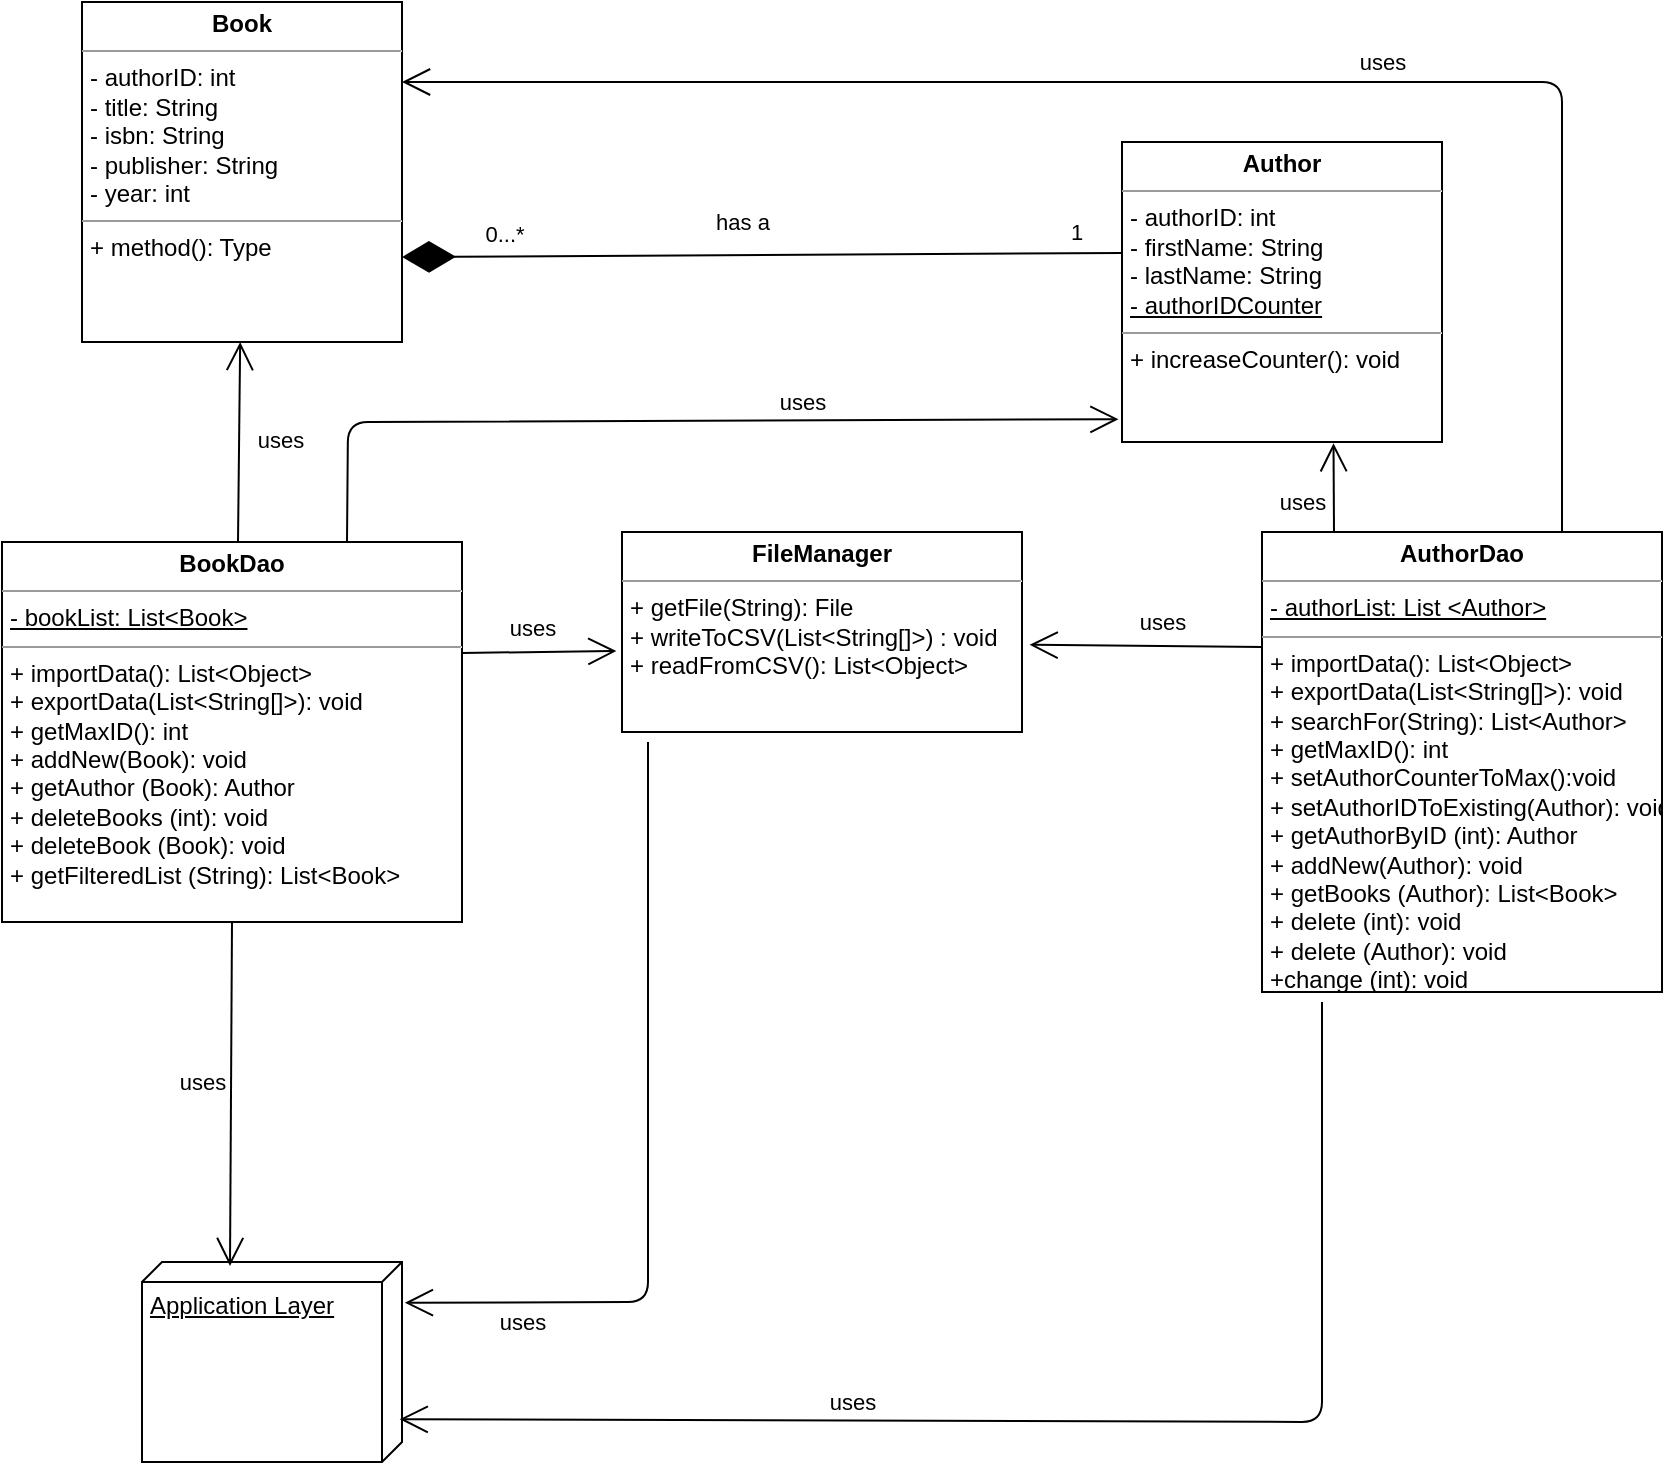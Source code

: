 <mxfile version="13.7.9" type="embed"><diagram id="sP_DRqJuOAe_0EdEXzgQ" name="Page-1"><mxGraphModel dx="802" dy="614" grid="1" gridSize="10" guides="1" tooltips="1" connect="1" arrows="1" fold="1" page="1" pageScale="1" pageWidth="850" pageHeight="1100" math="0" shadow="0"><root><mxCell id="0"/><mxCell id="1" parent="0"/><mxCell id="32" value="" style="endArrow=diamondThin;endFill=1;endSize=24;html=1;entryX=1;entryY=0.75;entryDx=0;entryDy=0;exitX=-0.001;exitY=0.37;exitDx=0;exitDy=0;exitPerimeter=0;" edge="1" parent="1" source="37" target="36"><mxGeometry width="160" relative="1" as="geometry"><mxPoint x="550" y="105.558" as="sourcePoint"/><mxPoint x="280" y="107.442" as="targetPoint"/></mxGeometry></mxCell><mxCell id="33" value="1" style="edgeLabel;html=1;align=center;verticalAlign=middle;resizable=0;points=[];" vertex="1" connectable="0" parent="32"><mxGeometry x="-0.871" y="1" relative="1" as="geometry"><mxPoint y="-12" as="offset"/></mxGeometry></mxCell><mxCell id="35" value="0...*" style="edgeLabel;html=1;align=center;verticalAlign=middle;resizable=0;points=[];" vertex="1" connectable="0" parent="32"><mxGeometry x="0.721" y="1" relative="1" as="geometry"><mxPoint y="-12" as="offset"/></mxGeometry></mxCell><mxCell id="49" value="has a" style="edgeLabel;html=1;align=center;verticalAlign=middle;resizable=0;points=[];" vertex="1" connectable="0" parent="32"><mxGeometry x="-0.881" y="-3" relative="1" as="geometry"><mxPoint x="-168.68" y="-12.62" as="offset"/></mxGeometry></mxCell><mxCell id="36" value="&lt;p style=&quot;margin: 0px ; margin-top: 4px ; text-align: center&quot;&gt;&lt;b&gt;Book&lt;/b&gt;&lt;/p&gt;&lt;hr size=&quot;1&quot;&gt;&lt;p style=&quot;margin: 0px ; margin-left: 4px&quot;&gt;- authorID: int&lt;/p&gt;&lt;p style=&quot;margin: 0px ; margin-left: 4px&quot;&gt;- title: String&lt;/p&gt;&lt;p style=&quot;margin: 0px ; margin-left: 4px&quot;&gt;- isbn: String&lt;/p&gt;&lt;p style=&quot;margin: 0px ; margin-left: 4px&quot;&gt;- publisher: String&lt;/p&gt;&lt;p style=&quot;margin: 0px ; margin-left: 4px&quot;&gt;- year: int&lt;/p&gt;&lt;hr size=&quot;1&quot;&gt;&lt;p style=&quot;margin: 0px ; margin-left: 4px&quot;&gt;+ method(): Type&lt;/p&gt;" style="verticalAlign=top;align=left;overflow=fill;fontSize=12;fontFamily=Helvetica;html=1;" vertex="1" parent="1"><mxGeometry x="40" y="50" width="160" height="170" as="geometry"/></mxCell><mxCell id="37" value="&lt;p style=&quot;margin: 0px ; margin-top: 4px ; text-align: center&quot;&gt;&lt;b&gt;Author&lt;/b&gt;&lt;/p&gt;&lt;hr size=&quot;1&quot;&gt;&lt;p style=&quot;margin: 0px ; margin-left: 4px&quot;&gt;- authorID: int&lt;/p&gt;&lt;p style=&quot;margin: 0px ; margin-left: 4px&quot;&gt;- firstName: String&lt;/p&gt;&lt;p style=&quot;margin: 0px ; margin-left: 4px&quot;&gt;- lastName: String&lt;/p&gt;&lt;p style=&quot;margin: 0px ; margin-left: 4px&quot;&gt;&lt;u&gt;- authorIDCounter&lt;/u&gt;&lt;/p&gt;&lt;hr size=&quot;1&quot;&gt;&lt;p style=&quot;margin: 0px ; margin-left: 4px&quot;&gt;+ increaseCounter(): void&lt;/p&gt;" style="verticalAlign=top;align=left;overflow=fill;fontSize=12;fontFamily=Helvetica;html=1;" vertex="1" parent="1"><mxGeometry x="560" y="120" width="160" height="150" as="geometry"/></mxCell><mxCell id="39" value="&lt;p style=&quot;margin: 0px ; margin-top: 4px ; text-align: center&quot;&gt;&lt;b&gt;BookDao&lt;/b&gt;&lt;/p&gt;&lt;hr size=&quot;1&quot;&gt;&lt;p style=&quot;margin: 0px ; margin-left: 4px&quot;&gt;&lt;u&gt;- bookList: List&amp;lt;Book&amp;gt;&lt;/u&gt;&lt;/p&gt;&lt;hr size=&quot;1&quot;&gt;&lt;p style=&quot;margin: 0px ; margin-left: 4px&quot;&gt;+ importData(): List&amp;lt;Object&amp;gt;&lt;/p&gt;&lt;p style=&quot;margin: 0px ; margin-left: 4px&quot;&gt;+ exportData(List&amp;lt;String[]&amp;gt;): void&lt;/p&gt;&lt;p style=&quot;margin: 0px ; margin-left: 4px&quot;&gt;+ getMaxID(): int&lt;/p&gt;&lt;p style=&quot;margin: 0px ; margin-left: 4px&quot;&gt;+ addNew(Book): void&lt;/p&gt;&lt;p style=&quot;margin: 0px ; margin-left: 4px&quot;&gt;+ getAuthor (Book): Author&lt;/p&gt;&lt;p style=&quot;margin: 0px ; margin-left: 4px&quot;&gt;+ deleteBooks (int): void&lt;/p&gt;&lt;p style=&quot;margin: 0px ; margin-left: 4px&quot;&gt;+ deleteBook (Book): void&lt;/p&gt;&lt;p style=&quot;margin: 0px ; margin-left: 4px&quot;&gt;+ getFilteredList (String): List&amp;lt;Book&amp;gt;&lt;/p&gt;&lt;p style=&quot;margin: 0px ; margin-left: 4px&quot;&gt;&lt;br&gt;&lt;/p&gt;&lt;p style=&quot;margin: 0px ; margin-left: 4px&quot;&gt;&lt;br&gt;&lt;/p&gt;" style="verticalAlign=top;align=left;overflow=fill;fontSize=12;fontFamily=Helvetica;html=1;" vertex="1" parent="1"><mxGeometry y="320" width="230" height="190" as="geometry"/></mxCell><mxCell id="44" value="&lt;p style=&quot;margin: 0px ; margin-top: 4px ; text-align: center&quot;&gt;&lt;b&gt;AuthorDao&lt;/b&gt;&lt;/p&gt;&lt;hr size=&quot;1&quot;&gt;&lt;p style=&quot;margin: 0px ; margin-left: 4px&quot;&gt;&lt;u&gt;- authorList: List &amp;lt;Author&amp;gt;&lt;/u&gt;&lt;/p&gt;&lt;hr size=&quot;1&quot;&gt;&lt;p style=&quot;margin: 0px ; margin-left: 4px&quot;&gt;+ importData(): List&amp;lt;Object&amp;gt;&lt;/p&gt;&lt;p style=&quot;margin: 0px ; margin-left: 4px&quot;&gt;+ exportData(List&amp;lt;String[]&amp;gt;): void&lt;/p&gt;&lt;p style=&quot;margin: 0px ; margin-left: 4px&quot;&gt;+ searchFor(String): List&amp;lt;Author&amp;gt;&lt;/p&gt;&lt;p style=&quot;margin: 0px ; margin-left: 4px&quot;&gt;+ getMaxID(): int&lt;/p&gt;&lt;p style=&quot;margin: 0px ; margin-left: 4px&quot;&gt;+ setAuthorCounterToMax():void&lt;/p&gt;&lt;p style=&quot;margin: 0px ; margin-left: 4px&quot;&gt;+ setAuthorIDToExisting(Author): void&lt;/p&gt;&lt;p style=&quot;margin: 0px ; margin-left: 4px&quot;&gt;+ getAuthorByID (int): Author&lt;/p&gt;&lt;p style=&quot;margin: 0px ; margin-left: 4px&quot;&gt;+ addNew(Author): void&lt;/p&gt;&lt;p style=&quot;margin: 0px ; margin-left: 4px&quot;&gt;+ getBooks (Author): List&amp;lt;Book&amp;gt;&lt;/p&gt;&lt;p style=&quot;margin: 0px ; margin-left: 4px&quot;&gt;+ delete (int): void&lt;/p&gt;&lt;p style=&quot;margin: 0px ; margin-left: 4px&quot;&gt;+ delete (Author): void&lt;/p&gt;&lt;p style=&quot;margin: 0px ; margin-left: 4px&quot;&gt;+change (int): void&lt;/p&gt;&lt;p style=&quot;margin: 0px ; margin-left: 4px&quot;&gt;&lt;br&gt;&lt;/p&gt;&lt;p style=&quot;margin: 0px ; margin-left: 4px&quot;&gt;&lt;br&gt;&lt;/p&gt;&lt;p style=&quot;margin: 0px ; margin-left: 4px&quot;&gt;&lt;br&gt;&lt;/p&gt;&lt;p style=&quot;margin: 0px ; margin-left: 4px&quot;&gt;&lt;br&gt;&lt;/p&gt;" style="verticalAlign=top;align=left;overflow=fill;fontSize=12;fontFamily=Helvetica;html=1;" vertex="1" parent="1"><mxGeometry x="630" y="315" width="200" height="230" as="geometry"/></mxCell><mxCell id="45" value="&lt;p style=&quot;margin: 0px ; margin-top: 4px ; text-align: center&quot;&gt;&lt;b&gt;FileManager&lt;/b&gt;&lt;/p&gt;&lt;hr size=&quot;1&quot;&gt;&lt;p style=&quot;margin: 0px ; margin-left: 4px&quot;&gt;&lt;span&gt;+ getFile(String): File&lt;/span&gt;&lt;br&gt;&lt;/p&gt;&lt;p style=&quot;margin: 0px ; margin-left: 4px&quot;&gt;&lt;span&gt;+ writeToCSV(List&amp;lt;String[]&amp;gt;) : void&lt;/span&gt;&lt;/p&gt;&lt;p style=&quot;margin: 0px ; margin-left: 4px&quot;&gt;&lt;span&gt;+ readFromCSV(): List&amp;lt;Object&amp;gt;&lt;/span&gt;&lt;/p&gt;" style="verticalAlign=top;align=left;overflow=fill;fontSize=12;fontFamily=Helvetica;html=1;" vertex="1" parent="1"><mxGeometry x="310" y="315" width="200" height="100" as="geometry"/></mxCell><mxCell id="47" value="" style="endArrow=open;endFill=1;endSize=12;html=1;" edge="1" parent="1" target="36"><mxGeometry width="160" relative="1" as="geometry"><mxPoint x="118" y="320" as="sourcePoint"/><mxPoint x="120" y="220" as="targetPoint"/></mxGeometry></mxCell><mxCell id="48" value="uses" style="edgeLabel;html=1;align=center;verticalAlign=middle;resizable=0;points=[];" vertex="1" connectable="0" parent="47"><mxGeometry x="0.796" y="-5" relative="1" as="geometry"><mxPoint x="15" y="39" as="offset"/></mxGeometry></mxCell><mxCell id="66" style="edgeStyle=orthogonalEdgeStyle;rounded=0;orthogonalLoop=1;jettySize=auto;html=1;exitX=0.5;exitY=1;exitDx=0;exitDy=0;" edge="1" parent="1" source="37" target="37"><mxGeometry relative="1" as="geometry"/></mxCell><mxCell id="71" value="" style="endArrow=open;endFill=1;endSize=12;html=1;exitX=0.75;exitY=0;exitDx=0;exitDy=0;edgeStyle=elbowEdgeStyle;" edge="1" parent="1" source="44" target="36"><mxGeometry width="160" relative="1" as="geometry"><mxPoint x="450" y="210" as="sourcePoint"/><mxPoint x="780" y="20" as="targetPoint"/><Array as="points"><mxPoint x="780" y="90"/><mxPoint x="780" y="120"/></Array></mxGeometry></mxCell><mxCell id="72" value="" style="endArrow=open;endFill=1;endSize=12;html=1;entryX=0.661;entryY=1.004;entryDx=0;entryDy=0;entryPerimeter=0;" edge="1" parent="1" target="37"><mxGeometry width="160" relative="1" as="geometry"><mxPoint x="666" y="315" as="sourcePoint"/><mxPoint x="630" y="310" as="targetPoint"/></mxGeometry></mxCell><mxCell id="73" value="uses" style="edgeLabel;html=1;align=center;verticalAlign=middle;resizable=0;points=[];" vertex="1" connectable="0" parent="1"><mxGeometry x="690.001" y="79.999" as="geometry"/></mxCell><mxCell id="74" value="" style="endArrow=open;endFill=1;endSize=12;html=1;exitX=0.75;exitY=0;exitDx=0;exitDy=0;entryX=-0.011;entryY=0.924;entryDx=0;entryDy=0;entryPerimeter=0;" edge="1" parent="1" source="39" target="37"><mxGeometry width="160" relative="1" as="geometry"><mxPoint x="180" y="310" as="sourcePoint"/><mxPoint x="173" y="240" as="targetPoint"/><Array as="points"><mxPoint x="173" y="260"/></Array></mxGeometry></mxCell><mxCell id="75" value="uses" style="edgeLabel;html=1;align=center;verticalAlign=middle;resizable=0;points=[];" vertex="1" connectable="0" parent="1"><mxGeometry x="400.001" y="249.999" as="geometry"/></mxCell><mxCell id="76" value="" style="endArrow=open;endFill=1;endSize=12;html=1;exitX=0;exitY=0.25;exitDx=0;exitDy=0;entryX=1.019;entryY=0.564;entryDx=0;entryDy=0;entryPerimeter=0;" edge="1" parent="1" source="44" target="45"><mxGeometry width="160" relative="1" as="geometry"><mxPoint x="410" y="330" as="sourcePoint"/><mxPoint x="570" y="330" as="targetPoint"/></mxGeometry></mxCell><mxCell id="77" value="uses" style="edgeLabel;html=1;align=center;verticalAlign=middle;resizable=0;points=[];" vertex="1" connectable="0" parent="1"><mxGeometry x="650.001" y="299.999" as="geometry"/></mxCell><mxCell id="78" value="uses" style="edgeLabel;html=1;align=center;verticalAlign=middle;resizable=0;points=[];" vertex="1" connectable="0" parent="1"><mxGeometry x="580.001" y="359.999" as="geometry"/></mxCell><mxCell id="79" value="" style="endArrow=open;endFill=1;endSize=12;html=1;entryX=-0.014;entryY=0.595;entryDx=0;entryDy=0;entryPerimeter=0;exitX=1.001;exitY=0.292;exitDx=0;exitDy=0;exitPerimeter=0;" edge="1" parent="1" source="39" target="45"><mxGeometry width="160" relative="1" as="geometry"><mxPoint x="230" y="330" as="sourcePoint"/><mxPoint x="390" y="330" as="targetPoint"/></mxGeometry></mxCell><mxCell id="80" value="uses" style="edgeLabel;html=1;align=center;verticalAlign=middle;resizable=0;points=[];" vertex="1" connectable="0" parent="1"><mxGeometry x="100.001" y="589.999" as="geometry"/></mxCell><mxCell id="81" value="Application Layer" style="verticalAlign=top;align=left;spacingTop=8;spacingLeft=2;spacingRight=12;shape=cube;size=10;direction=south;fontStyle=4;html=1;" vertex="1" parent="1"><mxGeometry x="70" y="680" width="130" height="100" as="geometry"/></mxCell><mxCell id="86" value="" style="endArrow=open;endFill=1;endSize=12;html=1;exitX=0.15;exitY=1.022;exitDx=0;exitDy=0;exitPerimeter=0;entryX=0.786;entryY=0.009;entryDx=0;entryDy=0;entryPerimeter=0;" edge="1" parent="1" source="44" target="81"><mxGeometry width="160" relative="1" as="geometry"><mxPoint x="310" y="680" as="sourcePoint"/><mxPoint x="220" y="760" as="targetPoint"/><Array as="points"><mxPoint x="660" y="760"/></Array></mxGeometry></mxCell><mxCell id="87" value="" style="endArrow=open;endFill=1;endSize=12;html=1;entryX=0.204;entryY=-0.011;entryDx=0;entryDy=0;entryPerimeter=0;" edge="1" parent="1" target="81"><mxGeometry width="160" relative="1" as="geometry"><mxPoint x="323" y="420" as="sourcePoint"/><mxPoint x="250" y="680" as="targetPoint"/><Array as="points"><mxPoint x="323" y="700"/></Array></mxGeometry></mxCell><mxCell id="88" value="" style="endArrow=open;endFill=1;endSize=12;html=1;exitX=0.5;exitY=1;exitDx=0;exitDy=0;" edge="1" parent="1" source="39"><mxGeometry width="160" relative="1" as="geometry"><mxPoint x="310" y="680" as="sourcePoint"/><mxPoint x="114" y="682" as="targetPoint"/></mxGeometry></mxCell><mxCell id="89" value="uses" style="edgeLabel;html=1;align=center;verticalAlign=middle;resizable=0;points=[];" vertex="1" connectable="0" parent="1"><mxGeometry x="270.001" y="379.999" as="geometry"><mxPoint x="-5" y="-17" as="offset"/></mxGeometry></mxCell><mxCell id="90" value="uses" style="edgeLabel;html=1;align=center;verticalAlign=middle;resizable=0;points=[];" vertex="1" connectable="0" parent="1"><mxGeometry x="260.001" y="709.999" as="geometry"/></mxCell><mxCell id="91" value="uses" style="edgeLabel;html=1;align=center;verticalAlign=middle;resizable=0;points=[];" vertex="1" connectable="0" parent="1"><mxGeometry x="425.001" y="749.999" as="geometry"/></mxCell></root></mxGraphModel></diagram></mxfile>